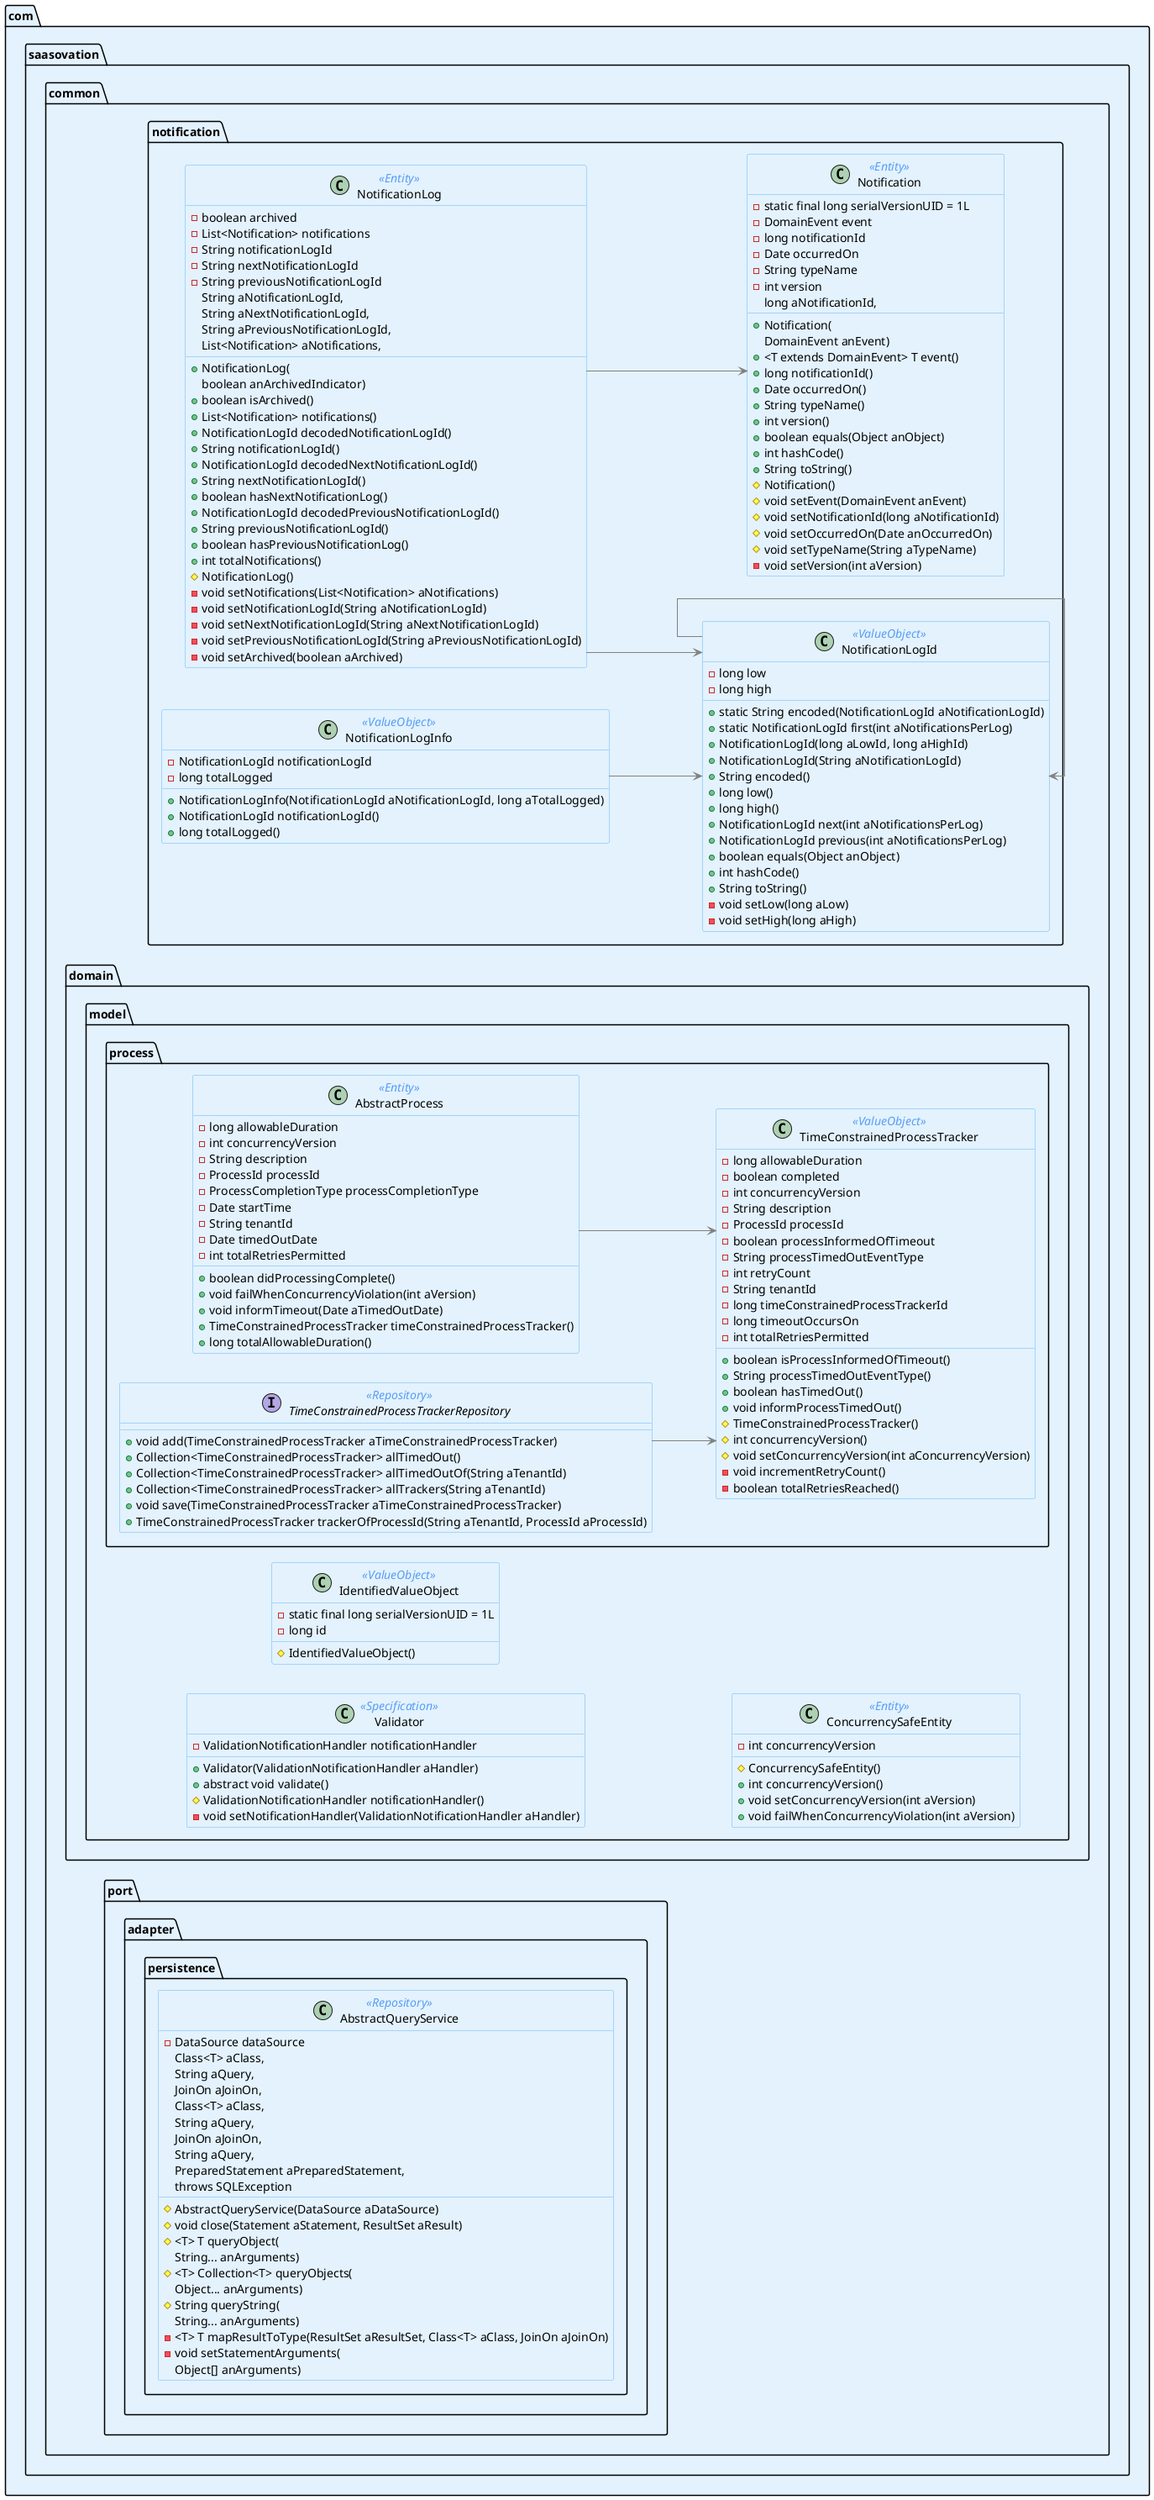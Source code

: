 @startuml
skinparam linetype ortho
skinparam Shadowing false
skinparam package {
backgroundColor #E3F2FD
}
skinparam Class {
    ClassBorderThickness 1
    ArrowColor Gray
    ActorBorderColor Gray
    BackgroundColor #E3F2FD
    BorderColor #64B5F6
    FontSize 14
    AttributeFontSize 14
    StereotypeFontColor #589DF6
    StereotypeFontSize 14
}
left to right direction
'!@Item
 class com.saasovation.common.notification.NotificationLog<<Entity>> { 
- boolean archived
- List<Notification> notifications
- String notificationLogId
- String nextNotificationLogId
- String previousNotificationLogId
+ NotificationLog(
            String aNotificationLogId,
            String aNextNotificationLogId,
            String aPreviousNotificationLogId,
            List<Notification> aNotifications,
            boolean anArchivedIndicator) 
+ boolean isArchived() 
+ List<Notification> notifications() 
+ NotificationLogId decodedNotificationLogId() 
+ String notificationLogId() 
+ NotificationLogId decodedNextNotificationLogId() 
+ String nextNotificationLogId() 
+ boolean hasNextNotificationLog() 
+ NotificationLogId decodedPreviousNotificationLogId() 
+ String previousNotificationLogId() 
+ boolean hasPreviousNotificationLog() 
+ int totalNotifications() 
# NotificationLog() 
- void setNotifications(List<Notification> aNotifications) 
- void setNotificationLogId(String aNotificationLogId) 
- void setNextNotificationLogId(String aNextNotificationLogId) 
- void setPreviousNotificationLogId(String aPreviousNotificationLogId) 
- void setArchived(boolean aArchived) 
}
 class com.saasovation.common.notification.Notification<<Entity>> { 
- static final long serialVersionUID = 1L
- DomainEvent event
- long notificationId
- Date occurredOn
- String typeName
- int version
+ Notification(
            long aNotificationId,
            DomainEvent anEvent) 
+ <T extends DomainEvent> T event() 
+ long notificationId() 
+ Date occurredOn() 
+ String typeName() 
+ int version() 
+ boolean equals(Object anObject) 
+ int hashCode() 
+ String toString() 
# Notification() 
# void setEvent(DomainEvent anEvent) 
# void setNotificationId(long aNotificationId) 
# void setOccurredOn(Date anOccurredOn) 
# void setTypeName(String aTypeName) 
- void setVersion(int aVersion) 
}
 class com.saasovation.common.domain.model.Validator<<Specification>> { 
- ValidationNotificationHandler notificationHandler
+ Validator(ValidationNotificationHandler aHandler) 
+ abstract void validate()
# ValidationNotificationHandler notificationHandler() 
- void setNotificationHandler(ValidationNotificationHandler aHandler) 
}
 class com.saasovation.common.notification.NotificationLogId<<ValueObject>> { 
- long low
- long high
+ static String encoded(NotificationLogId aNotificationLogId) 
+ static NotificationLogId first(int aNotificationsPerLog) 
+ NotificationLogId(long aLowId, long aHighId) 
+ NotificationLogId(String aNotificationLogId) 
+ String encoded() 
+ long low() 
+ long high() 
+ NotificationLogId next(int aNotificationsPerLog) 
+ NotificationLogId previous(int aNotificationsPerLog) 
+ boolean equals(Object anObject) 
+ int hashCode() 
+ String toString() 
- void setLow(long aLow) 
- void setHigh(long aHigh) 
}
 class com.saasovation.common.notification.NotificationLogInfo<<ValueObject>> { 
- NotificationLogId notificationLogId
- long totalLogged
+ NotificationLogInfo(NotificationLogId aNotificationLogId, long aTotalLogged) 
+ NotificationLogId notificationLogId() 
+ long totalLogged() 
}
 class com.saasovation.common.domain.model.process.AbstractProcess<<Entity>> { 
- long allowableDuration
- int concurrencyVersion
- String description
- ProcessId processId
- ProcessCompletionType processCompletionType
- Date startTime
- String tenantId
- Date timedOutDate
- int totalRetriesPermitted
+ boolean didProcessingComplete() 
+ void failWhenConcurrencyViolation(int aVersion) 
+ void informTimeout(Date aTimedOutDate) 
+ TimeConstrainedProcessTracker timeConstrainedProcessTracker() 
+ long totalAllowableDuration() 
}
 class com.saasovation.common.port.adapter.persistence.AbstractQueryService<<Repository>> { 
- DataSource dataSource
# AbstractQueryService(DataSource aDataSource) 
# void close(Statement aStatement, ResultSet aResult) 
# <T> T queryObject(
            Class<T> aClass,
            String aQuery,
            JoinOn aJoinOn,
            String... anArguments) 
# <T> Collection<T> queryObjects(
            Class<T> aClass,
            String aQuery,
            JoinOn aJoinOn,
            Object... anArguments) 
# String queryString(
            String aQuery,
            String... anArguments) 
- <T> T mapResultToType(ResultSet aResultSet, Class<T> aClass, JoinOn aJoinOn) 
- void setStatementArguments(
            PreparedStatement aPreparedStatement,
            Object[] anArguments)
    throws SQLException 
}
 class com.saasovation.common.domain.model.IdentifiedValueObject<<ValueObject>> { 
- static final long serialVersionUID = 1L
- long id
# IdentifiedValueObject() 
}
 class com.saasovation.common.domain.model.process.TimeConstrainedProcessTracker<<ValueObject>> { 
- long allowableDuration
- boolean completed
- int concurrencyVersion
- String description
- ProcessId processId
- boolean processInformedOfTimeout
- String processTimedOutEventType
- int retryCount
- String tenantId
- long timeConstrainedProcessTrackerId
- long timeoutOccursOn
- int totalRetriesPermitted
+ boolean isProcessInformedOfTimeout() 
+ String processTimedOutEventType() 
+ boolean hasTimedOut() 
+ void informProcessTimedOut() 
# TimeConstrainedProcessTracker() 
# int concurrencyVersion() 
# void setConcurrencyVersion(int aConcurrencyVersion) 
- void incrementRetryCount() 
- boolean totalRetriesReached() 
}
 class com.saasovation.common.domain.model.ConcurrencySafeEntity<<Entity>> { 
- int concurrencyVersion
# ConcurrencySafeEntity() 
+ int concurrencyVersion() 
+ void setConcurrencyVersion(int aVersion) 
+ void failWhenConcurrencyViolation(int aVersion) 
}
 interface com.saasovation.common.domain.model.process.TimeConstrainedProcessTrackerRepository<<Repository>> { 
+ void add(TimeConstrainedProcessTracker aTimeConstrainedProcessTracker)
+ Collection<TimeConstrainedProcessTracker> allTimedOut()
+ Collection<TimeConstrainedProcessTracker> allTimedOutOf(String aTenantId)
+ Collection<TimeConstrainedProcessTracker> allTrackers(String aTenantId)
+ void save(TimeConstrainedProcessTracker aTimeConstrainedProcessTracker)
+ TimeConstrainedProcessTracker trackerOfProcessId(String aTenantId, ProcessId aProcessId)
}
'!@Relation
com.saasovation.common.notification.NotificationLogId --> com.saasovation.common.notification.NotificationLogId

com.saasovation.common.notification.NotificationLog --> com.saasovation.common.notification.Notification
com.saasovation.common.notification.NotificationLog --> com.saasovation.common.notification.NotificationLogId

com.saasovation.common.domain.model.process.AbstractProcess --> com.saasovation.common.domain.model.process.TimeConstrainedProcessTracker

com.saasovation.common.notification.NotificationLogInfo --> com.saasovation.common.notification.NotificationLogId

com.saasovation.common.domain.model.process.TimeConstrainedProcessTrackerRepository --> com.saasovation.common.domain.model.process.TimeConstrainedProcessTracker


@enduml